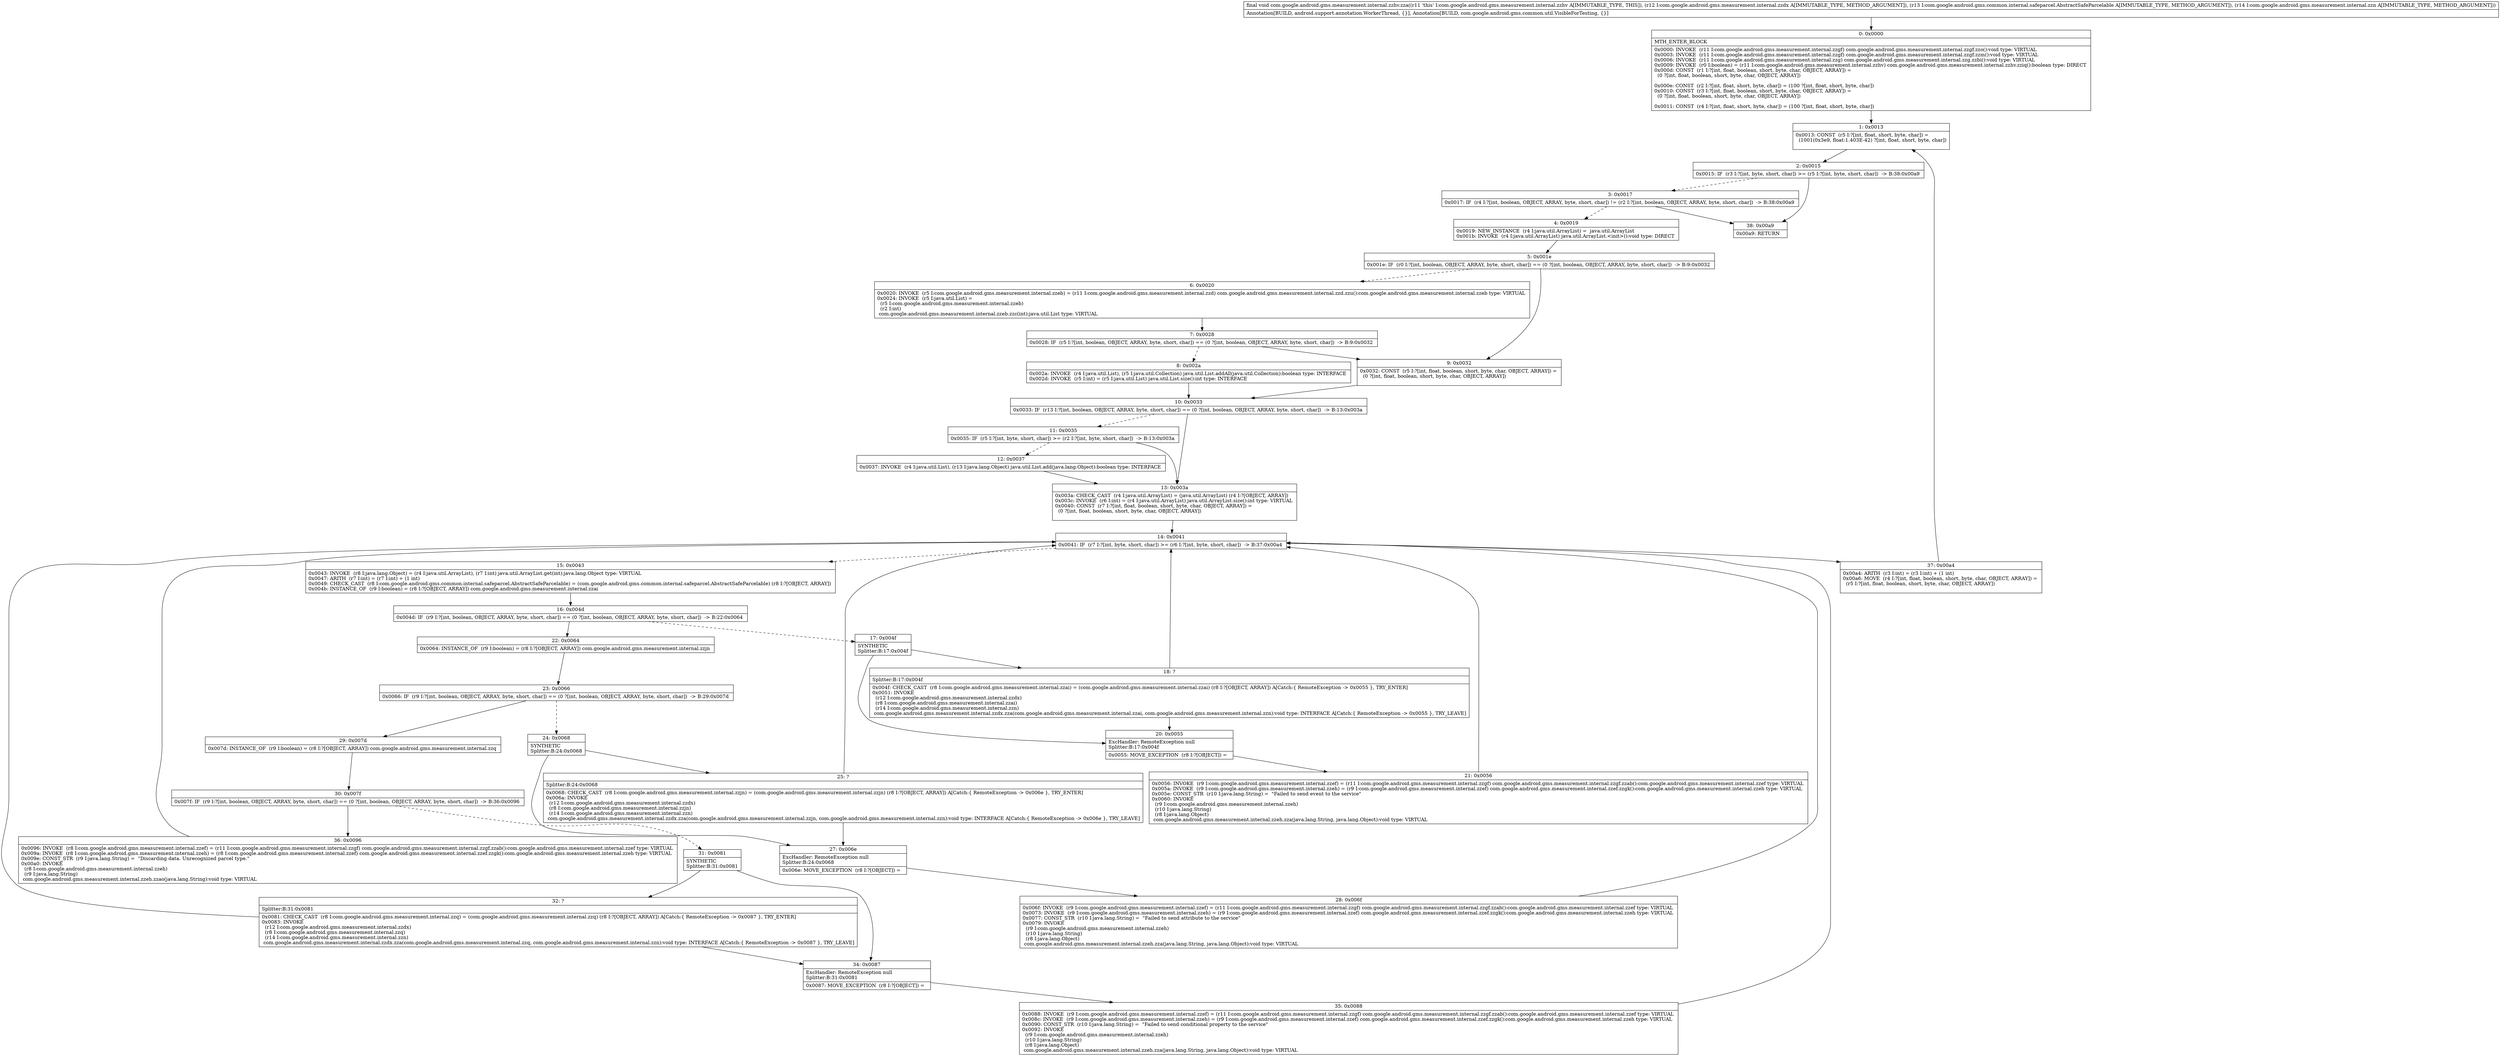 digraph "CFG forcom.google.android.gms.measurement.internal.zzhv.zza(Lcom\/google\/android\/gms\/measurement\/internal\/zzdx;Lcom\/google\/android\/gms\/common\/internal\/safeparcel\/AbstractSafeParcelable;Lcom\/google\/android\/gms\/measurement\/internal\/zzn;)V" {
Node_0 [shape=record,label="{0\:\ 0x0000|MTH_ENTER_BLOCK\l|0x0000: INVOKE  (r11 I:com.google.android.gms.measurement.internal.zzgf) com.google.android.gms.measurement.internal.zzgf.zzo():void type: VIRTUAL \l0x0003: INVOKE  (r11 I:com.google.android.gms.measurement.internal.zzgf) com.google.android.gms.measurement.internal.zzgf.zzm():void type: VIRTUAL \l0x0006: INVOKE  (r11 I:com.google.android.gms.measurement.internal.zzg) com.google.android.gms.measurement.internal.zzg.zzbi():void type: VIRTUAL \l0x0009: INVOKE  (r0 I:boolean) = (r11 I:com.google.android.gms.measurement.internal.zzhv) com.google.android.gms.measurement.internal.zzhv.zziq():boolean type: DIRECT \l0x000d: CONST  (r1 I:?[int, float, boolean, short, byte, char, OBJECT, ARRAY]) = \l  (0 ?[int, float, boolean, short, byte, char, OBJECT, ARRAY])\l \l0x000e: CONST  (r2 I:?[int, float, short, byte, char]) = (100 ?[int, float, short, byte, char]) \l0x0010: CONST  (r3 I:?[int, float, boolean, short, byte, char, OBJECT, ARRAY]) = \l  (0 ?[int, float, boolean, short, byte, char, OBJECT, ARRAY])\l \l0x0011: CONST  (r4 I:?[int, float, short, byte, char]) = (100 ?[int, float, short, byte, char]) \l}"];
Node_1 [shape=record,label="{1\:\ 0x0013|0x0013: CONST  (r5 I:?[int, float, short, byte, char]) = \l  (1001(0x3e9, float:1.403E\-42) ?[int, float, short, byte, char])\l \l}"];
Node_2 [shape=record,label="{2\:\ 0x0015|0x0015: IF  (r3 I:?[int, byte, short, char]) \>= (r5 I:?[int, byte, short, char])  \-\> B:38:0x00a9 \l}"];
Node_3 [shape=record,label="{3\:\ 0x0017|0x0017: IF  (r4 I:?[int, boolean, OBJECT, ARRAY, byte, short, char]) != (r2 I:?[int, boolean, OBJECT, ARRAY, byte, short, char])  \-\> B:38:0x00a9 \l}"];
Node_4 [shape=record,label="{4\:\ 0x0019|0x0019: NEW_INSTANCE  (r4 I:java.util.ArrayList) =  java.util.ArrayList \l0x001b: INVOKE  (r4 I:java.util.ArrayList) java.util.ArrayList.\<init\>():void type: DIRECT \l}"];
Node_5 [shape=record,label="{5\:\ 0x001e|0x001e: IF  (r0 I:?[int, boolean, OBJECT, ARRAY, byte, short, char]) == (0 ?[int, boolean, OBJECT, ARRAY, byte, short, char])  \-\> B:9:0x0032 \l}"];
Node_6 [shape=record,label="{6\:\ 0x0020|0x0020: INVOKE  (r5 I:com.google.android.gms.measurement.internal.zzeb) = (r11 I:com.google.android.gms.measurement.internal.zzd) com.google.android.gms.measurement.internal.zzd.zzu():com.google.android.gms.measurement.internal.zzeb type: VIRTUAL \l0x0024: INVOKE  (r5 I:java.util.List) = \l  (r5 I:com.google.android.gms.measurement.internal.zzeb)\l  (r2 I:int)\l com.google.android.gms.measurement.internal.zzeb.zzc(int):java.util.List type: VIRTUAL \l}"];
Node_7 [shape=record,label="{7\:\ 0x0028|0x0028: IF  (r5 I:?[int, boolean, OBJECT, ARRAY, byte, short, char]) == (0 ?[int, boolean, OBJECT, ARRAY, byte, short, char])  \-\> B:9:0x0032 \l}"];
Node_8 [shape=record,label="{8\:\ 0x002a|0x002a: INVOKE  (r4 I:java.util.List), (r5 I:java.util.Collection) java.util.List.addAll(java.util.Collection):boolean type: INTERFACE \l0x002d: INVOKE  (r5 I:int) = (r5 I:java.util.List) java.util.List.size():int type: INTERFACE \l}"];
Node_9 [shape=record,label="{9\:\ 0x0032|0x0032: CONST  (r5 I:?[int, float, boolean, short, byte, char, OBJECT, ARRAY]) = \l  (0 ?[int, float, boolean, short, byte, char, OBJECT, ARRAY])\l \l}"];
Node_10 [shape=record,label="{10\:\ 0x0033|0x0033: IF  (r13 I:?[int, boolean, OBJECT, ARRAY, byte, short, char]) == (0 ?[int, boolean, OBJECT, ARRAY, byte, short, char])  \-\> B:13:0x003a \l}"];
Node_11 [shape=record,label="{11\:\ 0x0035|0x0035: IF  (r5 I:?[int, byte, short, char]) \>= (r2 I:?[int, byte, short, char])  \-\> B:13:0x003a \l}"];
Node_12 [shape=record,label="{12\:\ 0x0037|0x0037: INVOKE  (r4 I:java.util.List), (r13 I:java.lang.Object) java.util.List.add(java.lang.Object):boolean type: INTERFACE \l}"];
Node_13 [shape=record,label="{13\:\ 0x003a|0x003a: CHECK_CAST  (r4 I:java.util.ArrayList) = (java.util.ArrayList) (r4 I:?[OBJECT, ARRAY]) \l0x003c: INVOKE  (r6 I:int) = (r4 I:java.util.ArrayList) java.util.ArrayList.size():int type: VIRTUAL \l0x0040: CONST  (r7 I:?[int, float, boolean, short, byte, char, OBJECT, ARRAY]) = \l  (0 ?[int, float, boolean, short, byte, char, OBJECT, ARRAY])\l \l}"];
Node_14 [shape=record,label="{14\:\ 0x0041|0x0041: IF  (r7 I:?[int, byte, short, char]) \>= (r6 I:?[int, byte, short, char])  \-\> B:37:0x00a4 \l}"];
Node_15 [shape=record,label="{15\:\ 0x0043|0x0043: INVOKE  (r8 I:java.lang.Object) = (r4 I:java.util.ArrayList), (r7 I:int) java.util.ArrayList.get(int):java.lang.Object type: VIRTUAL \l0x0047: ARITH  (r7 I:int) = (r7 I:int) + (1 int) \l0x0049: CHECK_CAST  (r8 I:com.google.android.gms.common.internal.safeparcel.AbstractSafeParcelable) = (com.google.android.gms.common.internal.safeparcel.AbstractSafeParcelable) (r8 I:?[OBJECT, ARRAY]) \l0x004b: INSTANCE_OF  (r9 I:boolean) = (r8 I:?[OBJECT, ARRAY]) com.google.android.gms.measurement.internal.zzai \l}"];
Node_16 [shape=record,label="{16\:\ 0x004d|0x004d: IF  (r9 I:?[int, boolean, OBJECT, ARRAY, byte, short, char]) == (0 ?[int, boolean, OBJECT, ARRAY, byte, short, char])  \-\> B:22:0x0064 \l}"];
Node_17 [shape=record,label="{17\:\ 0x004f|SYNTHETIC\lSplitter:B:17:0x004f\l}"];
Node_18 [shape=record,label="{18\:\ ?|Splitter:B:17:0x004f\l|0x004f: CHECK_CAST  (r8 I:com.google.android.gms.measurement.internal.zzai) = (com.google.android.gms.measurement.internal.zzai) (r8 I:?[OBJECT, ARRAY]) A[Catch:\{ RemoteException \-\> 0x0055 \}, TRY_ENTER]\l0x0051: INVOKE  \l  (r12 I:com.google.android.gms.measurement.internal.zzdx)\l  (r8 I:com.google.android.gms.measurement.internal.zzai)\l  (r14 I:com.google.android.gms.measurement.internal.zzn)\l com.google.android.gms.measurement.internal.zzdx.zza(com.google.android.gms.measurement.internal.zzai, com.google.android.gms.measurement.internal.zzn):void type: INTERFACE A[Catch:\{ RemoteException \-\> 0x0055 \}, TRY_LEAVE]\l}"];
Node_20 [shape=record,label="{20\:\ 0x0055|ExcHandler: RemoteException null\lSplitter:B:17:0x004f\l|0x0055: MOVE_EXCEPTION  (r8 I:?[OBJECT]) =  \l}"];
Node_21 [shape=record,label="{21\:\ 0x0056|0x0056: INVOKE  (r9 I:com.google.android.gms.measurement.internal.zzef) = (r11 I:com.google.android.gms.measurement.internal.zzgf) com.google.android.gms.measurement.internal.zzgf.zzab():com.google.android.gms.measurement.internal.zzef type: VIRTUAL \l0x005a: INVOKE  (r9 I:com.google.android.gms.measurement.internal.zzeh) = (r9 I:com.google.android.gms.measurement.internal.zzef) com.google.android.gms.measurement.internal.zzef.zzgk():com.google.android.gms.measurement.internal.zzeh type: VIRTUAL \l0x005e: CONST_STR  (r10 I:java.lang.String) =  \"Failed to send event to the service\" \l0x0060: INVOKE  \l  (r9 I:com.google.android.gms.measurement.internal.zzeh)\l  (r10 I:java.lang.String)\l  (r8 I:java.lang.Object)\l com.google.android.gms.measurement.internal.zzeh.zza(java.lang.String, java.lang.Object):void type: VIRTUAL \l}"];
Node_22 [shape=record,label="{22\:\ 0x0064|0x0064: INSTANCE_OF  (r9 I:boolean) = (r8 I:?[OBJECT, ARRAY]) com.google.android.gms.measurement.internal.zzjn \l}"];
Node_23 [shape=record,label="{23\:\ 0x0066|0x0066: IF  (r9 I:?[int, boolean, OBJECT, ARRAY, byte, short, char]) == (0 ?[int, boolean, OBJECT, ARRAY, byte, short, char])  \-\> B:29:0x007d \l}"];
Node_24 [shape=record,label="{24\:\ 0x0068|SYNTHETIC\lSplitter:B:24:0x0068\l}"];
Node_25 [shape=record,label="{25\:\ ?|Splitter:B:24:0x0068\l|0x0068: CHECK_CAST  (r8 I:com.google.android.gms.measurement.internal.zzjn) = (com.google.android.gms.measurement.internal.zzjn) (r8 I:?[OBJECT, ARRAY]) A[Catch:\{ RemoteException \-\> 0x006e \}, TRY_ENTER]\l0x006a: INVOKE  \l  (r12 I:com.google.android.gms.measurement.internal.zzdx)\l  (r8 I:com.google.android.gms.measurement.internal.zzjn)\l  (r14 I:com.google.android.gms.measurement.internal.zzn)\l com.google.android.gms.measurement.internal.zzdx.zza(com.google.android.gms.measurement.internal.zzjn, com.google.android.gms.measurement.internal.zzn):void type: INTERFACE A[Catch:\{ RemoteException \-\> 0x006e \}, TRY_LEAVE]\l}"];
Node_27 [shape=record,label="{27\:\ 0x006e|ExcHandler: RemoteException null\lSplitter:B:24:0x0068\l|0x006e: MOVE_EXCEPTION  (r8 I:?[OBJECT]) =  \l}"];
Node_28 [shape=record,label="{28\:\ 0x006f|0x006f: INVOKE  (r9 I:com.google.android.gms.measurement.internal.zzef) = (r11 I:com.google.android.gms.measurement.internal.zzgf) com.google.android.gms.measurement.internal.zzgf.zzab():com.google.android.gms.measurement.internal.zzef type: VIRTUAL \l0x0073: INVOKE  (r9 I:com.google.android.gms.measurement.internal.zzeh) = (r9 I:com.google.android.gms.measurement.internal.zzef) com.google.android.gms.measurement.internal.zzef.zzgk():com.google.android.gms.measurement.internal.zzeh type: VIRTUAL \l0x0077: CONST_STR  (r10 I:java.lang.String) =  \"Failed to send attribute to the service\" \l0x0079: INVOKE  \l  (r9 I:com.google.android.gms.measurement.internal.zzeh)\l  (r10 I:java.lang.String)\l  (r8 I:java.lang.Object)\l com.google.android.gms.measurement.internal.zzeh.zza(java.lang.String, java.lang.Object):void type: VIRTUAL \l}"];
Node_29 [shape=record,label="{29\:\ 0x007d|0x007d: INSTANCE_OF  (r9 I:boolean) = (r8 I:?[OBJECT, ARRAY]) com.google.android.gms.measurement.internal.zzq \l}"];
Node_30 [shape=record,label="{30\:\ 0x007f|0x007f: IF  (r9 I:?[int, boolean, OBJECT, ARRAY, byte, short, char]) == (0 ?[int, boolean, OBJECT, ARRAY, byte, short, char])  \-\> B:36:0x0096 \l}"];
Node_31 [shape=record,label="{31\:\ 0x0081|SYNTHETIC\lSplitter:B:31:0x0081\l}"];
Node_32 [shape=record,label="{32\:\ ?|Splitter:B:31:0x0081\l|0x0081: CHECK_CAST  (r8 I:com.google.android.gms.measurement.internal.zzq) = (com.google.android.gms.measurement.internal.zzq) (r8 I:?[OBJECT, ARRAY]) A[Catch:\{ RemoteException \-\> 0x0087 \}, TRY_ENTER]\l0x0083: INVOKE  \l  (r12 I:com.google.android.gms.measurement.internal.zzdx)\l  (r8 I:com.google.android.gms.measurement.internal.zzq)\l  (r14 I:com.google.android.gms.measurement.internal.zzn)\l com.google.android.gms.measurement.internal.zzdx.zza(com.google.android.gms.measurement.internal.zzq, com.google.android.gms.measurement.internal.zzn):void type: INTERFACE A[Catch:\{ RemoteException \-\> 0x0087 \}, TRY_LEAVE]\l}"];
Node_34 [shape=record,label="{34\:\ 0x0087|ExcHandler: RemoteException null\lSplitter:B:31:0x0081\l|0x0087: MOVE_EXCEPTION  (r8 I:?[OBJECT]) =  \l}"];
Node_35 [shape=record,label="{35\:\ 0x0088|0x0088: INVOKE  (r9 I:com.google.android.gms.measurement.internal.zzef) = (r11 I:com.google.android.gms.measurement.internal.zzgf) com.google.android.gms.measurement.internal.zzgf.zzab():com.google.android.gms.measurement.internal.zzef type: VIRTUAL \l0x008c: INVOKE  (r9 I:com.google.android.gms.measurement.internal.zzeh) = (r9 I:com.google.android.gms.measurement.internal.zzef) com.google.android.gms.measurement.internal.zzef.zzgk():com.google.android.gms.measurement.internal.zzeh type: VIRTUAL \l0x0090: CONST_STR  (r10 I:java.lang.String) =  \"Failed to send conditional property to the service\" \l0x0092: INVOKE  \l  (r9 I:com.google.android.gms.measurement.internal.zzeh)\l  (r10 I:java.lang.String)\l  (r8 I:java.lang.Object)\l com.google.android.gms.measurement.internal.zzeh.zza(java.lang.String, java.lang.Object):void type: VIRTUAL \l}"];
Node_36 [shape=record,label="{36\:\ 0x0096|0x0096: INVOKE  (r8 I:com.google.android.gms.measurement.internal.zzef) = (r11 I:com.google.android.gms.measurement.internal.zzgf) com.google.android.gms.measurement.internal.zzgf.zzab():com.google.android.gms.measurement.internal.zzef type: VIRTUAL \l0x009a: INVOKE  (r8 I:com.google.android.gms.measurement.internal.zzeh) = (r8 I:com.google.android.gms.measurement.internal.zzef) com.google.android.gms.measurement.internal.zzef.zzgk():com.google.android.gms.measurement.internal.zzeh type: VIRTUAL \l0x009e: CONST_STR  (r9 I:java.lang.String) =  \"Discarding data. Unrecognized parcel type.\" \l0x00a0: INVOKE  \l  (r8 I:com.google.android.gms.measurement.internal.zzeh)\l  (r9 I:java.lang.String)\l com.google.android.gms.measurement.internal.zzeh.zzao(java.lang.String):void type: VIRTUAL \l}"];
Node_37 [shape=record,label="{37\:\ 0x00a4|0x00a4: ARITH  (r3 I:int) = (r3 I:int) + (1 int) \l0x00a6: MOVE  (r4 I:?[int, float, boolean, short, byte, char, OBJECT, ARRAY]) = \l  (r5 I:?[int, float, boolean, short, byte, char, OBJECT, ARRAY])\l \l}"];
Node_38 [shape=record,label="{38\:\ 0x00a9|0x00a9: RETURN   \l}"];
MethodNode[shape=record,label="{final void com.google.android.gms.measurement.internal.zzhv.zza((r11 'this' I:com.google.android.gms.measurement.internal.zzhv A[IMMUTABLE_TYPE, THIS]), (r12 I:com.google.android.gms.measurement.internal.zzdx A[IMMUTABLE_TYPE, METHOD_ARGUMENT]), (r13 I:com.google.android.gms.common.internal.safeparcel.AbstractSafeParcelable A[IMMUTABLE_TYPE, METHOD_ARGUMENT]), (r14 I:com.google.android.gms.measurement.internal.zzn A[IMMUTABLE_TYPE, METHOD_ARGUMENT]))  | Annotation[BUILD, android.support.annotation.WorkerThread, \{\}], Annotation[BUILD, com.google.android.gms.common.util.VisibleForTesting, \{\}]\l}"];
MethodNode -> Node_0;
Node_0 -> Node_1;
Node_1 -> Node_2;
Node_2 -> Node_3[style=dashed];
Node_2 -> Node_38;
Node_3 -> Node_4[style=dashed];
Node_3 -> Node_38;
Node_4 -> Node_5;
Node_5 -> Node_6[style=dashed];
Node_5 -> Node_9;
Node_6 -> Node_7;
Node_7 -> Node_8[style=dashed];
Node_7 -> Node_9;
Node_8 -> Node_10;
Node_9 -> Node_10;
Node_10 -> Node_11[style=dashed];
Node_10 -> Node_13;
Node_11 -> Node_12[style=dashed];
Node_11 -> Node_13;
Node_12 -> Node_13;
Node_13 -> Node_14;
Node_14 -> Node_15[style=dashed];
Node_14 -> Node_37;
Node_15 -> Node_16;
Node_16 -> Node_17[style=dashed];
Node_16 -> Node_22;
Node_17 -> Node_18;
Node_17 -> Node_20;
Node_18 -> Node_20;
Node_18 -> Node_14;
Node_20 -> Node_21;
Node_21 -> Node_14;
Node_22 -> Node_23;
Node_23 -> Node_24[style=dashed];
Node_23 -> Node_29;
Node_24 -> Node_25;
Node_24 -> Node_27;
Node_25 -> Node_27;
Node_25 -> Node_14;
Node_27 -> Node_28;
Node_28 -> Node_14;
Node_29 -> Node_30;
Node_30 -> Node_31[style=dashed];
Node_30 -> Node_36;
Node_31 -> Node_32;
Node_31 -> Node_34;
Node_32 -> Node_34;
Node_32 -> Node_14;
Node_34 -> Node_35;
Node_35 -> Node_14;
Node_36 -> Node_14;
Node_37 -> Node_1;
}

